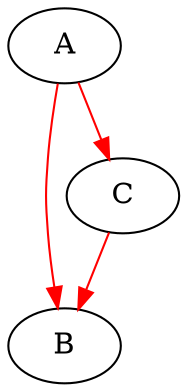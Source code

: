 ## jagadeeshdot - tpdf/Users/omerorhan/Desktop/UCSC/Data Structures with Java/homework/graphexamples/fig/4.dot-o/Users/omerorhan/Desktop/UCSC/Data Structures with Java/homework/graphexamples/fig/4.dot.pdf
digraph g{
edge [color=red]
  A -> B
  A -> C
  C -> B
}